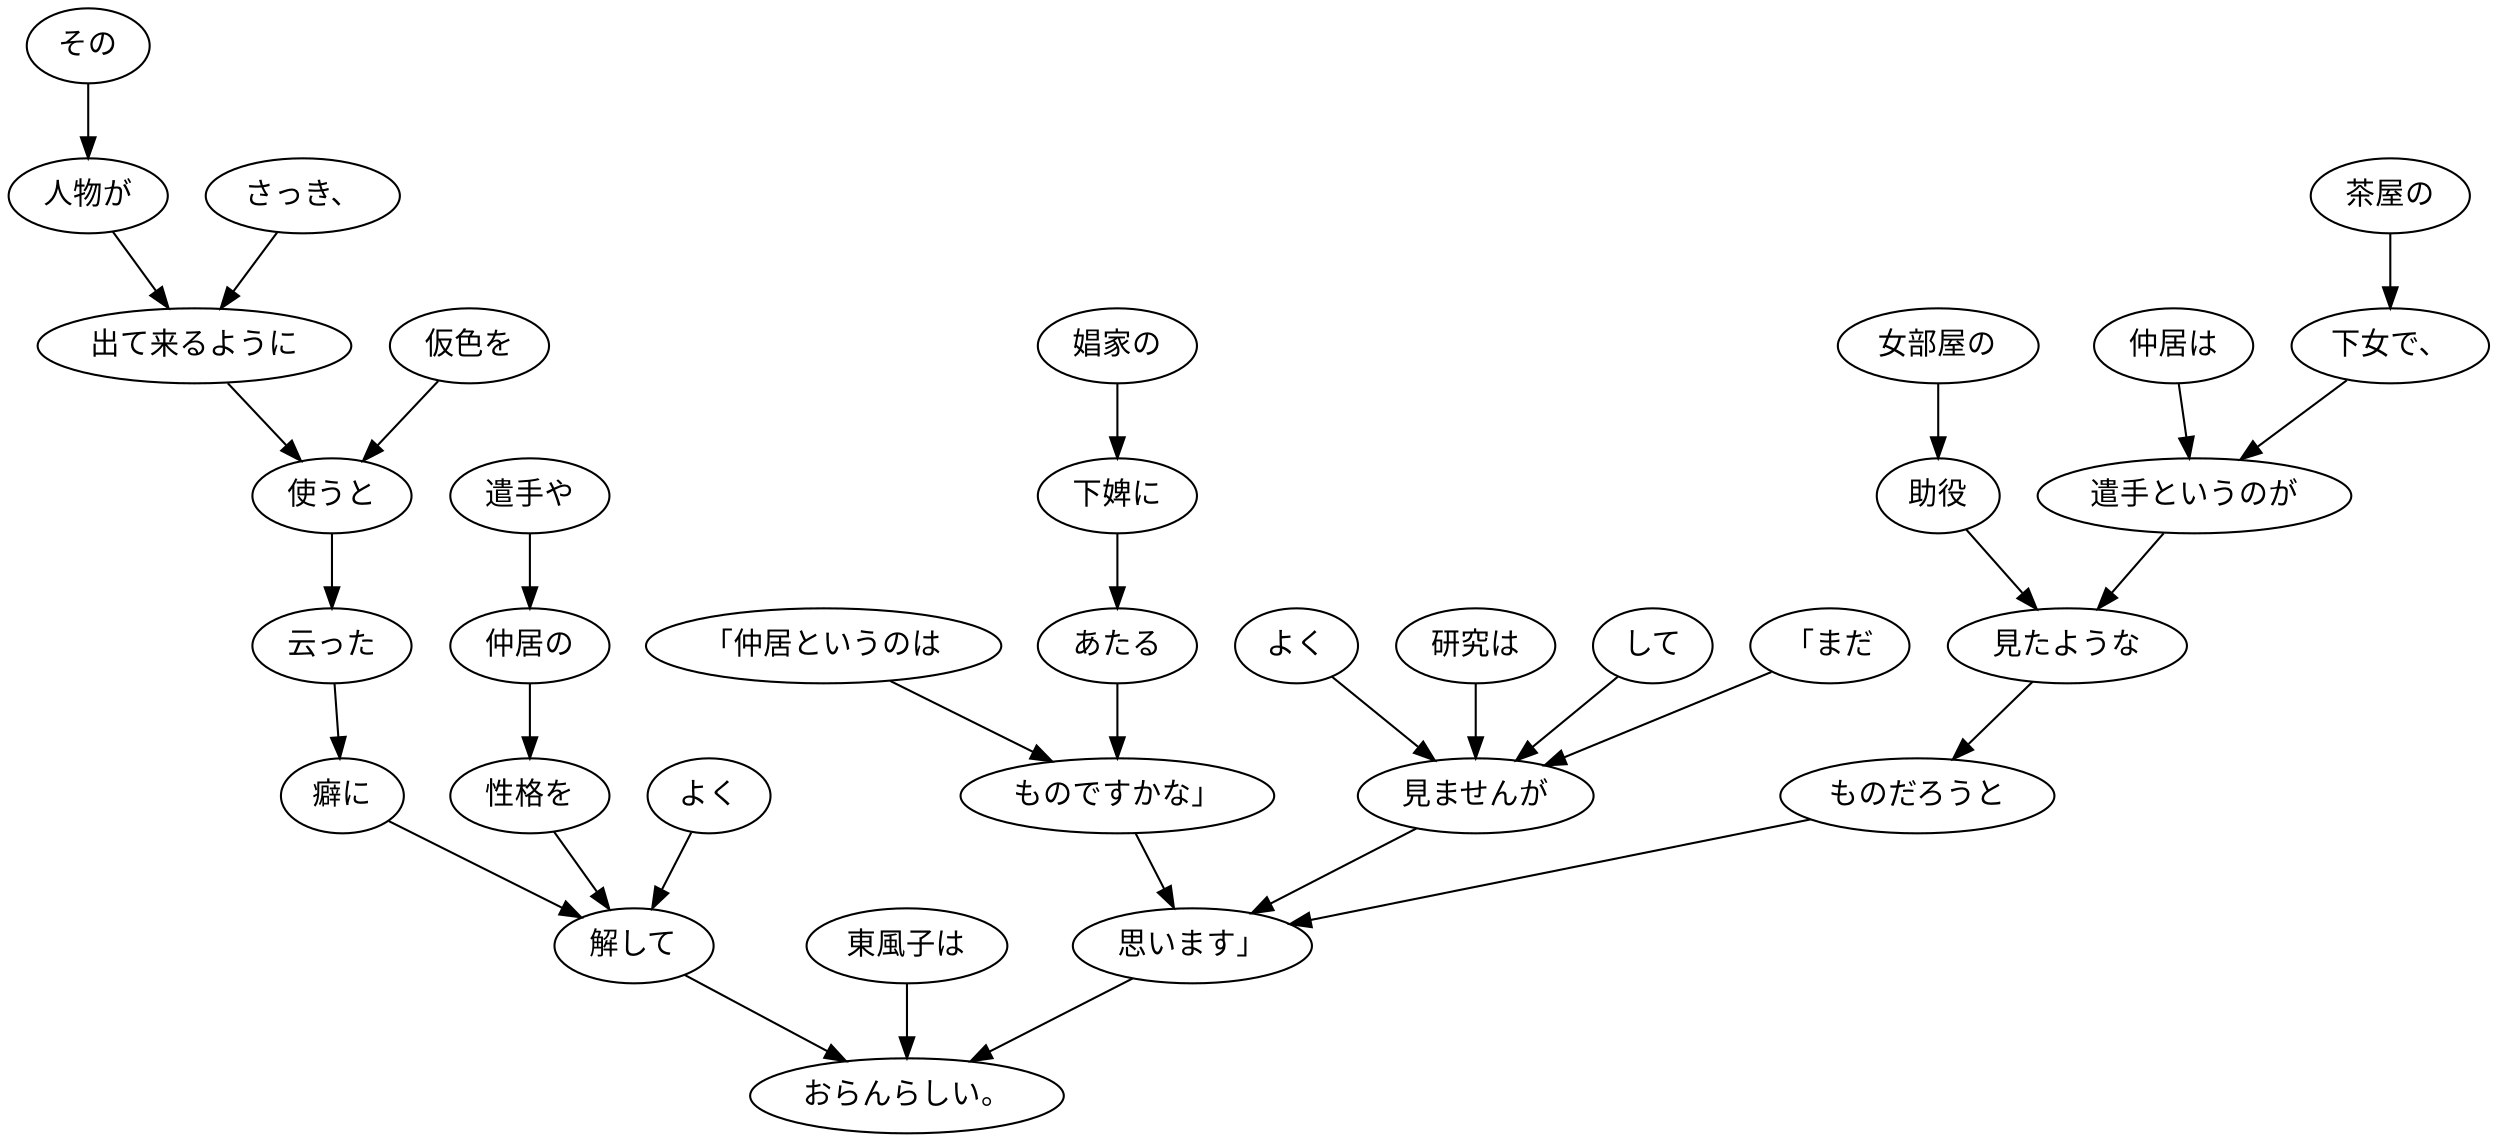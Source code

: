 digraph graph815 {
	node0 [label="「仲居というのは"];
	node1 [label="娼家の"];
	node2 [label="下婢に"];
	node3 [label="あたる"];
	node4 [label="ものですかな」"];
	node5 [label="「まだ"];
	node6 [label="よく"];
	node7 [label="研究は"];
	node8 [label="して"];
	node9 [label="見ませんが"];
	node10 [label="仲居は"];
	node11 [label="茶屋の"];
	node12 [label="下女で、"];
	node13 [label="遣手というのが"];
	node14 [label="女部屋の"];
	node15 [label="助役"];
	node16 [label="見たような"];
	node17 [label="ものだろうと"];
	node18 [label="思います」"];
	node19 [label="東風子は"];
	node20 [label="さっき、"];
	node21 [label="その"];
	node22 [label="人物が"];
	node23 [label="出て来るように"];
	node24 [label="仮色を"];
	node25 [label="使うと"];
	node26 [label="云った"];
	node27 [label="癖に"];
	node28 [label="遣手や"];
	node29 [label="仲居の"];
	node30 [label="性格を"];
	node31 [label="よく"];
	node32 [label="解して"];
	node33 [label="おらんらしい。"];
	node0 -> node4;
	node1 -> node2;
	node2 -> node3;
	node3 -> node4;
	node4 -> node18;
	node5 -> node9;
	node6 -> node9;
	node7 -> node9;
	node8 -> node9;
	node9 -> node18;
	node10 -> node13;
	node11 -> node12;
	node12 -> node13;
	node13 -> node16;
	node14 -> node15;
	node15 -> node16;
	node16 -> node17;
	node17 -> node18;
	node18 -> node33;
	node19 -> node33;
	node20 -> node23;
	node21 -> node22;
	node22 -> node23;
	node23 -> node25;
	node24 -> node25;
	node25 -> node26;
	node26 -> node27;
	node27 -> node32;
	node28 -> node29;
	node29 -> node30;
	node30 -> node32;
	node31 -> node32;
	node32 -> node33;
}
